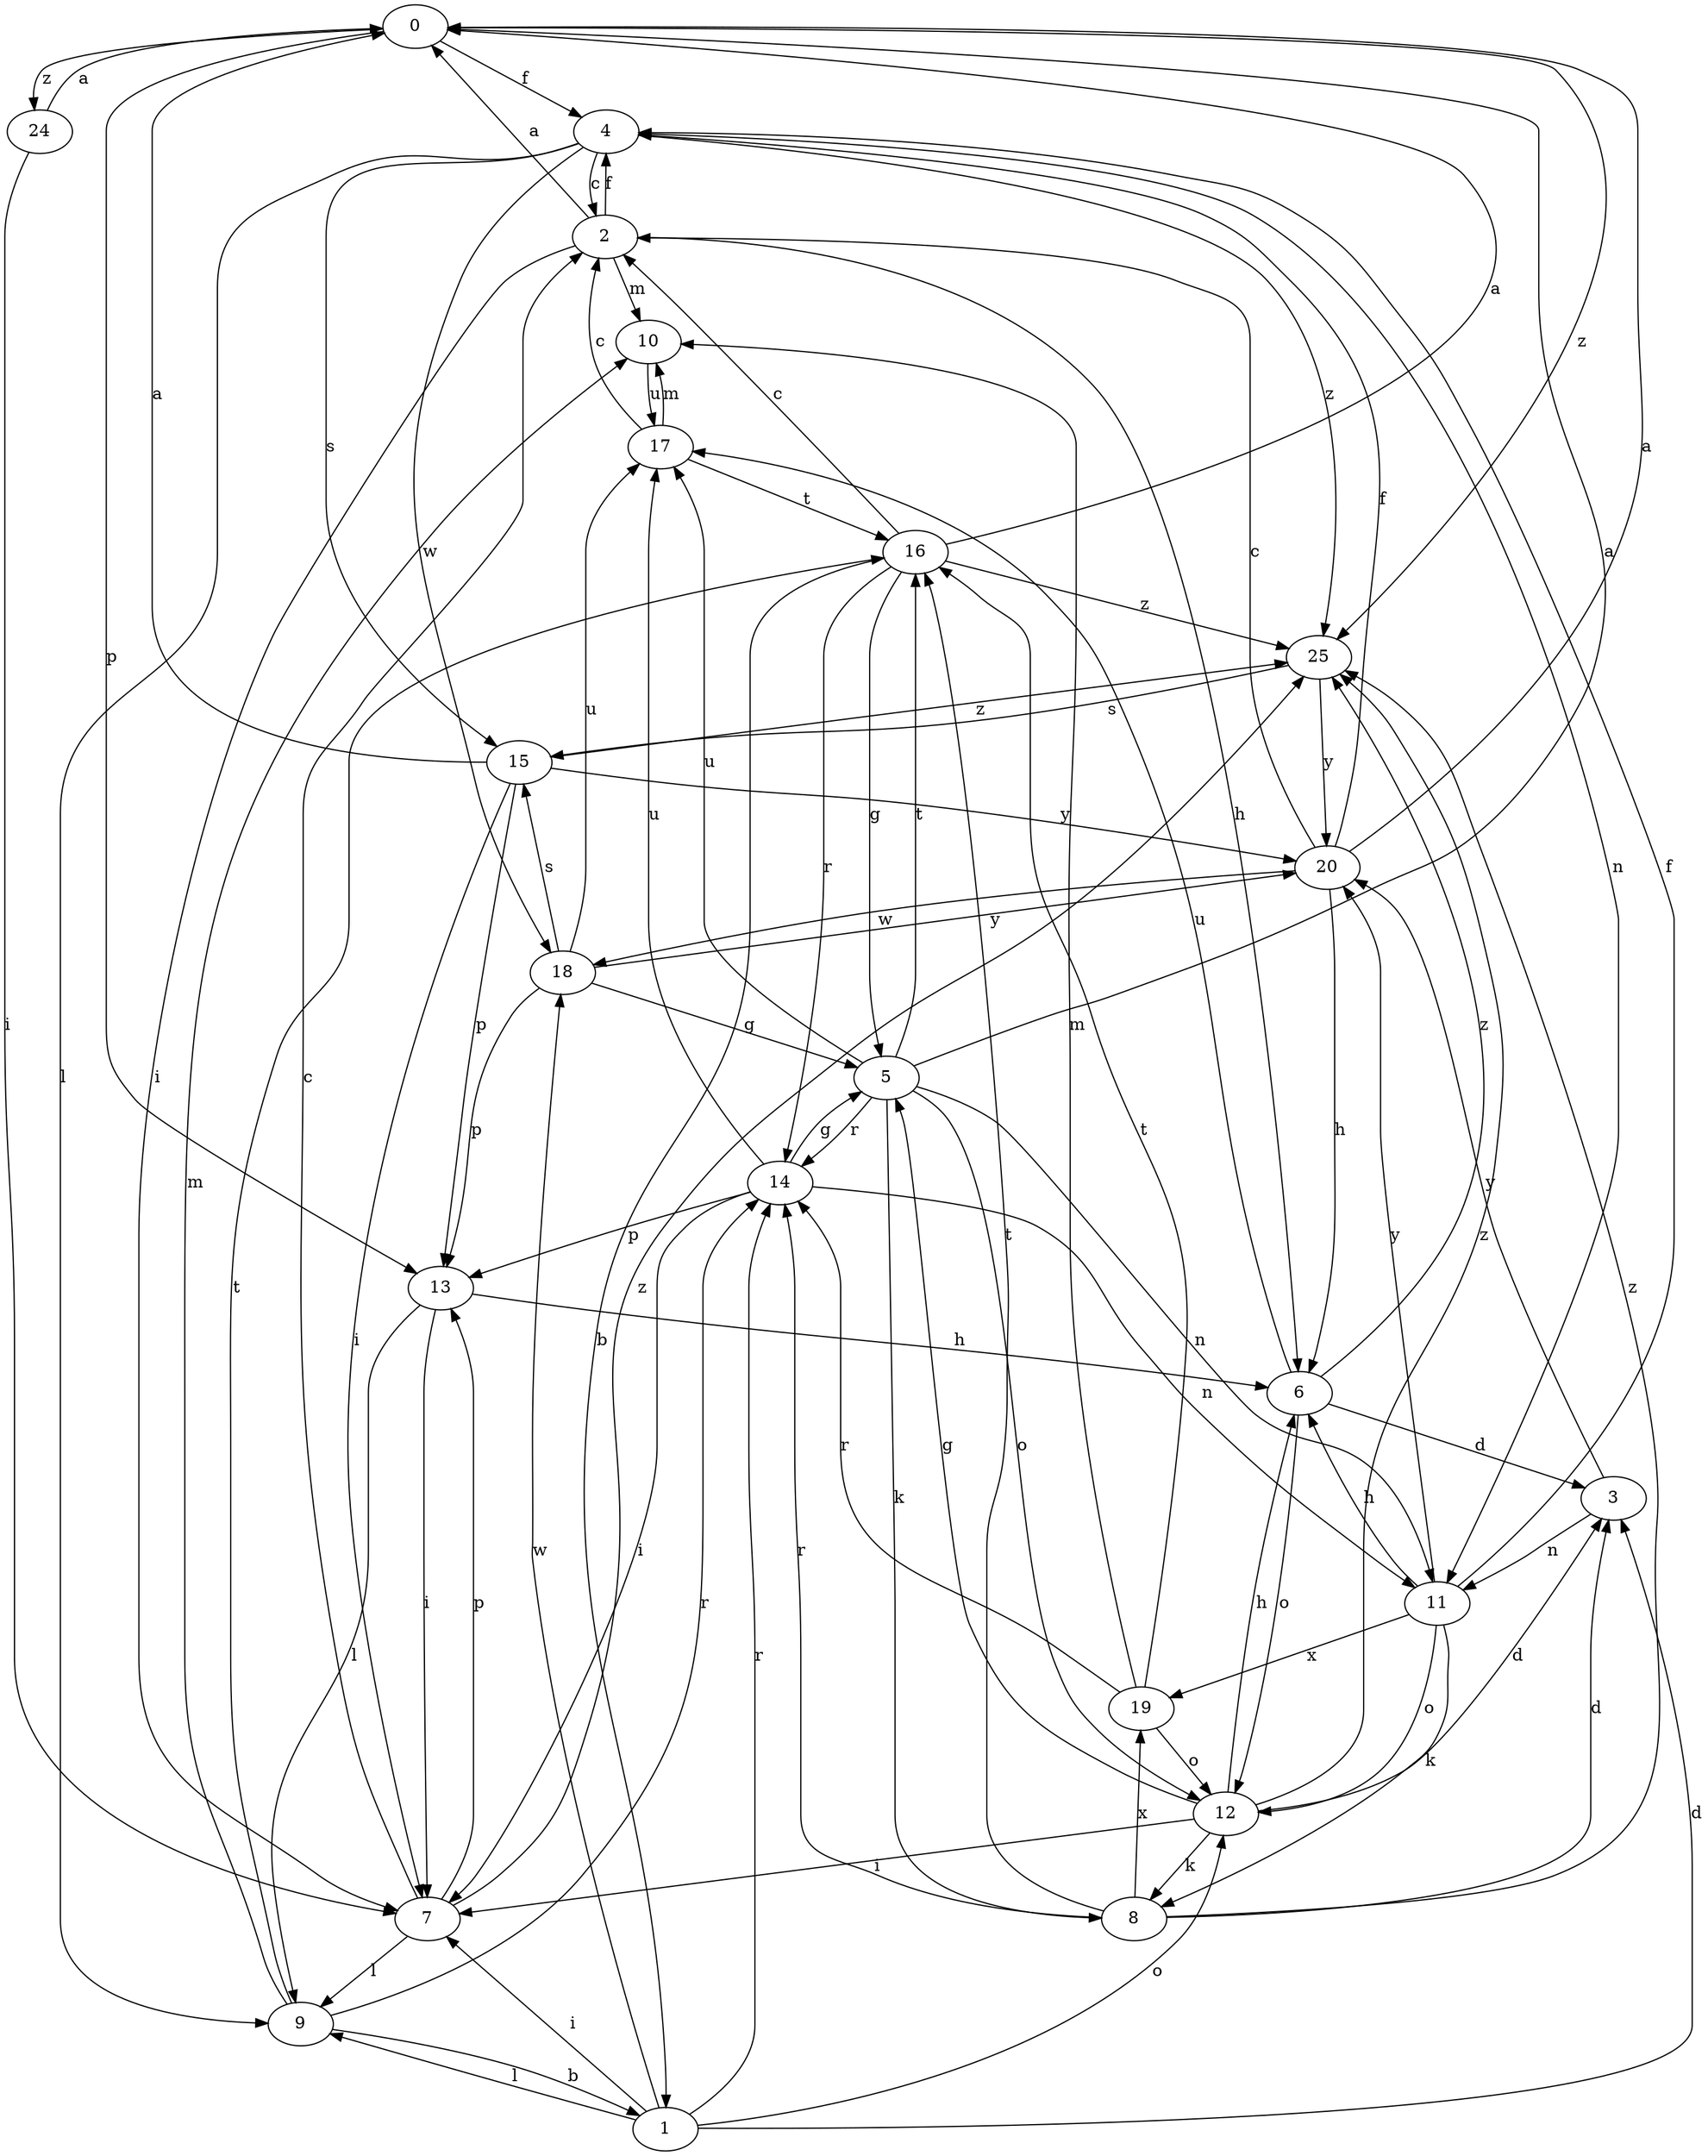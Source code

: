 strict digraph  {
0;
1;
2;
3;
4;
5;
6;
7;
8;
9;
10;
11;
12;
13;
14;
15;
16;
17;
18;
19;
20;
24;
25;
0 -> 4  [label=f];
0 -> 13  [label=p];
0 -> 24  [label=z];
0 -> 25  [label=z];
1 -> 3  [label=d];
1 -> 7  [label=i];
1 -> 9  [label=l];
1 -> 12  [label=o];
1 -> 14  [label=r];
1 -> 18  [label=w];
2 -> 0  [label=a];
2 -> 4  [label=f];
2 -> 6  [label=h];
2 -> 7  [label=i];
2 -> 10  [label=m];
3 -> 11  [label=n];
3 -> 20  [label=y];
4 -> 2  [label=c];
4 -> 9  [label=l];
4 -> 11  [label=n];
4 -> 15  [label=s];
4 -> 18  [label=w];
4 -> 25  [label=z];
5 -> 0  [label=a];
5 -> 8  [label=k];
5 -> 11  [label=n];
5 -> 12  [label=o];
5 -> 14  [label=r];
5 -> 16  [label=t];
5 -> 17  [label=u];
6 -> 3  [label=d];
6 -> 12  [label=o];
6 -> 17  [label=u];
6 -> 25  [label=z];
7 -> 2  [label=c];
7 -> 9  [label=l];
7 -> 13  [label=p];
7 -> 25  [label=z];
8 -> 3  [label=d];
8 -> 14  [label=r];
8 -> 16  [label=t];
8 -> 19  [label=x];
8 -> 25  [label=z];
9 -> 1  [label=b];
9 -> 10  [label=m];
9 -> 14  [label=r];
9 -> 16  [label=t];
10 -> 17  [label=u];
11 -> 4  [label=f];
11 -> 6  [label=h];
11 -> 8  [label=k];
11 -> 12  [label=o];
11 -> 19  [label=x];
11 -> 20  [label=y];
12 -> 3  [label=d];
12 -> 5  [label=g];
12 -> 6  [label=h];
12 -> 7  [label=i];
12 -> 8  [label=k];
12 -> 25  [label=z];
13 -> 6  [label=h];
13 -> 7  [label=i];
13 -> 9  [label=l];
14 -> 5  [label=g];
14 -> 7  [label=i];
14 -> 11  [label=n];
14 -> 13  [label=p];
14 -> 17  [label=u];
15 -> 0  [label=a];
15 -> 7  [label=i];
15 -> 13  [label=p];
15 -> 20  [label=y];
15 -> 25  [label=z];
16 -> 0  [label=a];
16 -> 1  [label=b];
16 -> 2  [label=c];
16 -> 5  [label=g];
16 -> 14  [label=r];
16 -> 25  [label=z];
17 -> 2  [label=c];
17 -> 10  [label=m];
17 -> 16  [label=t];
18 -> 5  [label=g];
18 -> 13  [label=p];
18 -> 15  [label=s];
18 -> 17  [label=u];
18 -> 20  [label=y];
19 -> 10  [label=m];
19 -> 12  [label=o];
19 -> 14  [label=r];
19 -> 16  [label=t];
20 -> 0  [label=a];
20 -> 2  [label=c];
20 -> 4  [label=f];
20 -> 6  [label=h];
20 -> 18  [label=w];
24 -> 0  [label=a];
24 -> 7  [label=i];
25 -> 15  [label=s];
25 -> 20  [label=y];
}
